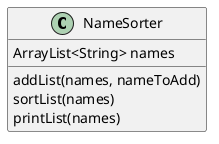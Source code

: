 @startuml
class NameSorter{
    ArrayList<String> names

    addList(names, nameToAdd)
    sortList(names)
    printList(names)

}
@enduml